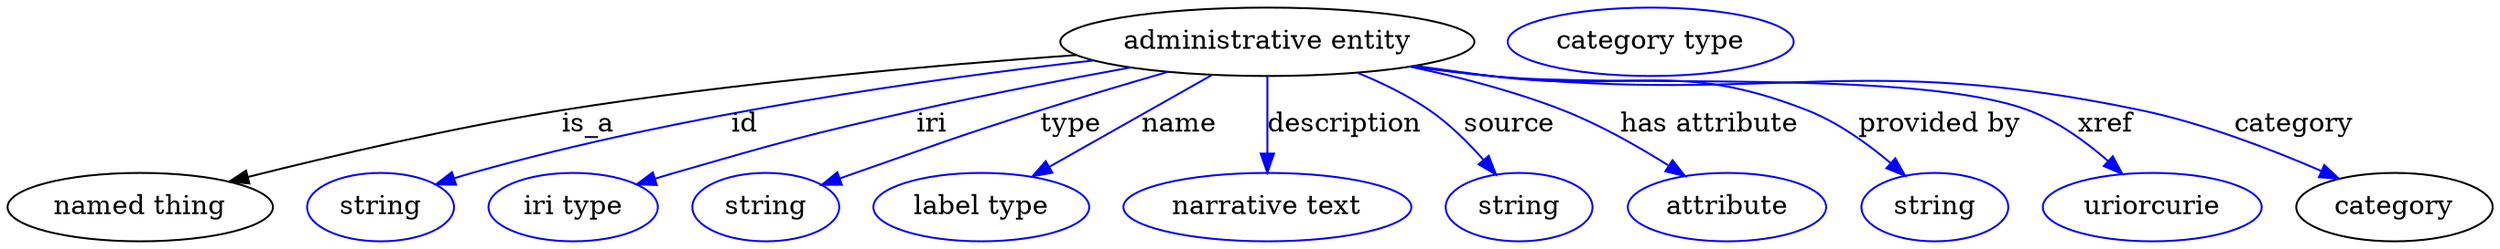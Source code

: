 digraph {
	graph [bb="0,0,1300.9,123"];
	node [label="\N"];
	"administrative entity"	[height=0.5,
		label="administrative entity",
		pos="660.54,105",
		width=3.015];
	"named thing"	[height=0.5,
		pos="69.544,18",
		width=1.9318];
	"administrative entity" -> "named thing"	[label=is_a,
		lp="304.54,61.5",
		pos="e,116.2,31.387 560.39,98.014 485.7,92.706 381.34,83.504 290.54,69 234.03,59.972 170.36,45.055 125.94,33.859"];
	id	[color=blue,
		height=0.5,
		label=string,
		pos="195.54,18",
		width=1.0652];
	"administrative entity" -> id	[color=blue,
		label=id,
		lp="386.54,61.5",
		pos="e,224.54,29.948 569.36,95.193 483.99,85.531 353.47,67.104 243.54,36 240.44,35.121 237.24,34.148 234.05,33.124",
		style=solid];
	iri	[color=blue,
		height=0.5,
		label="iri type",
		pos="296.54,18",
		width=1.2277];
	"administrative entity" -> iri	[color=blue,
		label=iri,
		lp="484.54,61.5",
		pos="e,330.17,29.865 588.66,91.5 554.57,85.273 513.34,77.307 476.54,69 420.08,56.251 406.17,52.03 350.54,36 347.03,34.988 343.4,33.911 \
339.76,32.81",
		style=solid];
	type	[color=blue,
		height=0.5,
		label=string,
		pos="397.54,18",
		width=1.0652];
	"administrative entity" -> type	[color=blue,
		label=type,
		lp="557.54,61.5",
		pos="e,426.85,29.697 608.27,89.137 587.45,83.084 563.3,75.898 541.54,69 498.14,55.239 487.51,51.079 444.54,36 441.86,35.057 439.09,34.077 \
436.3,33.084",
		style=solid];
	name	[color=blue,
		height=0.5,
		label="label type",
		pos="510.54,18",
		width=1.5707];
	"administrative entity" -> name	[color=blue,
		label=name,
		lp="614.54,61.5",
		pos="e,537.36,34.196 631.62,87.611 607.25,73.802 572.29,53.988 546.19,39.199",
		style=solid];
	description	[color=blue,
		height=0.5,
		label="narrative text",
		pos="660.54,18",
		width=2.0943];
	"administrative entity" -> description	[color=blue,
		label=description,
		lp="701.04,61.5",
		pos="e,660.54,36.175 660.54,86.799 660.54,75.163 660.54,59.548 660.54,46.237",
		style=solid];
	source	[color=blue,
		height=0.5,
		label=string,
		pos="792.54,18",
		width=1.0652];
	"administrative entity" -> source	[color=blue,
		label=source,
		lp="787.54,61.5",
		pos="e,780.42,35.129 707.82,88.681 720.63,83.445 734.11,76.879 745.54,69 756.01,61.784 765.92,51.893 773.92,42.813",
		style=solid];
	"has attribute"	[color=blue,
		height=0.5,
		label=attribute,
		pos="900.54,18",
		width=1.4443];
	"administrative entity" -> "has attribute"	[color=blue,
		label="has attribute",
		lp="892.54,61.5",
		pos="e,878.79,34.359 735.67,91.914 761.51,86.487 790.28,79.001 815.54,69 834.57,61.468 854.36,50.068 870.06,40.054",
		style=solid];
	"provided by"	[color=blue,
		height=0.5,
		label=string,
		pos="1008.5,18",
		width=1.0652];
	"administrative entity" -> "provided by"	[color=blue,
		label="provided by",
		lp="1012,61.5",
		pos="e,993.29,34.71 737.9,92.356 751.12,90.483 764.72,88.627 777.54,87 851.16,77.663 874.68,96.654 943.54,69 959.11,62.75 974.11,51.663 \
985.78,41.515",
		style=solid];
	xref	[color=blue,
		height=0.5,
		label=uriorcurie,
		pos="1122.5,18",
		width=1.5887];
	"administrative entity" -> xref	[color=blue,
		label=xref,
		lp="1099,61.5",
		pos="e,1107.2,35.434 736.27,92.091 749.98,90.193 764.17,88.397 777.54,87 839.78,80.496 1000.1,91.253 1058.5,69 1073.9,63.174 1088.5,52.337 \
1099.8,42.238",
		style=solid];
	category	[height=0.5,
		pos="1249.5,18",
		width=1.4263];
	"administrative entity" -> category	[color=blue,
		label=category,
		lp="1198,61.5",
		pos="e,1220.7,32.901 735.95,92.011 749.76,90.109 764.06,88.333 777.54,87 928.13,72.105 969.47,100.17 1117.5,69 1150.2,62.129 1185.4,48.43 \
1211.3,37.106",
		style=solid];
	"named thing_category"	[color=blue,
		height=0.5,
		label="category type",
		pos="861.54,105",
		width=2.0762];
}
